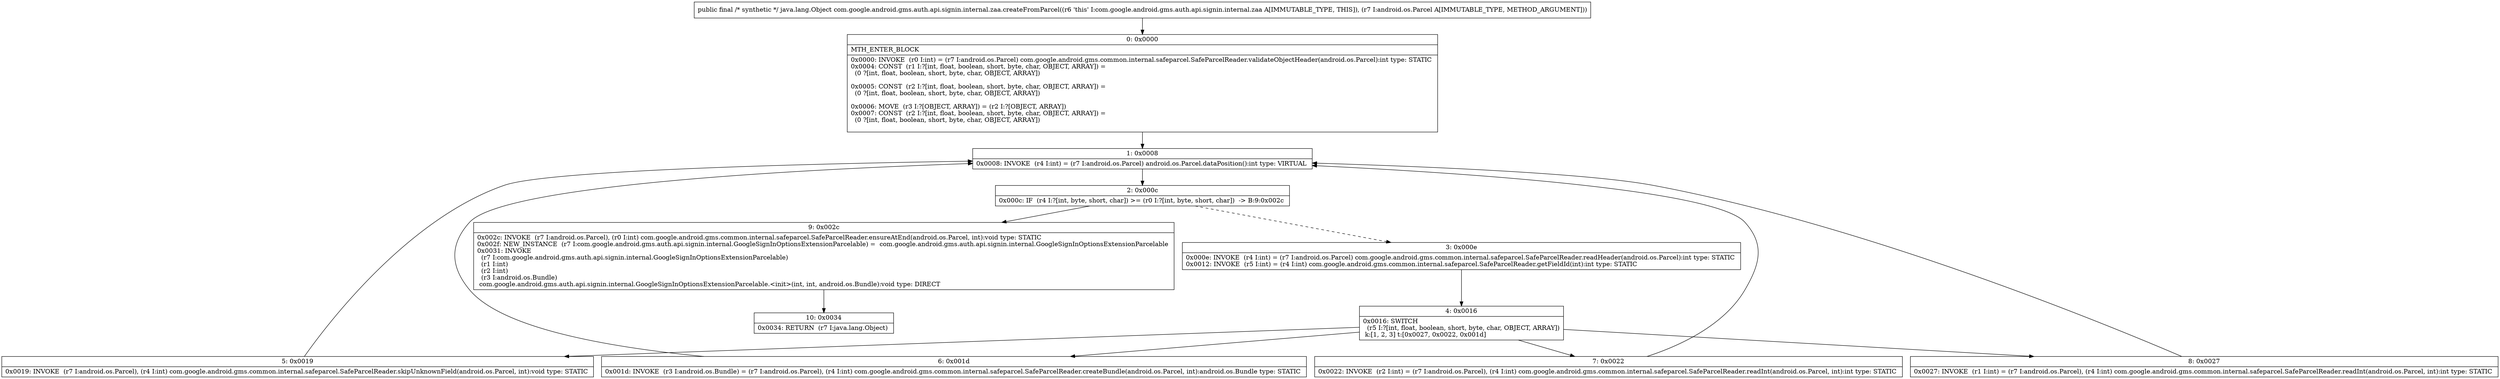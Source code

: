 digraph "CFG forcom.google.android.gms.auth.api.signin.internal.zaa.createFromParcel(Landroid\/os\/Parcel;)Ljava\/lang\/Object;" {
Node_0 [shape=record,label="{0\:\ 0x0000|MTH_ENTER_BLOCK\l|0x0000: INVOKE  (r0 I:int) = (r7 I:android.os.Parcel) com.google.android.gms.common.internal.safeparcel.SafeParcelReader.validateObjectHeader(android.os.Parcel):int type: STATIC \l0x0004: CONST  (r1 I:?[int, float, boolean, short, byte, char, OBJECT, ARRAY]) = \l  (0 ?[int, float, boolean, short, byte, char, OBJECT, ARRAY])\l \l0x0005: CONST  (r2 I:?[int, float, boolean, short, byte, char, OBJECT, ARRAY]) = \l  (0 ?[int, float, boolean, short, byte, char, OBJECT, ARRAY])\l \l0x0006: MOVE  (r3 I:?[OBJECT, ARRAY]) = (r2 I:?[OBJECT, ARRAY]) \l0x0007: CONST  (r2 I:?[int, float, boolean, short, byte, char, OBJECT, ARRAY]) = \l  (0 ?[int, float, boolean, short, byte, char, OBJECT, ARRAY])\l \l}"];
Node_1 [shape=record,label="{1\:\ 0x0008|0x0008: INVOKE  (r4 I:int) = (r7 I:android.os.Parcel) android.os.Parcel.dataPosition():int type: VIRTUAL \l}"];
Node_2 [shape=record,label="{2\:\ 0x000c|0x000c: IF  (r4 I:?[int, byte, short, char]) \>= (r0 I:?[int, byte, short, char])  \-\> B:9:0x002c \l}"];
Node_3 [shape=record,label="{3\:\ 0x000e|0x000e: INVOKE  (r4 I:int) = (r7 I:android.os.Parcel) com.google.android.gms.common.internal.safeparcel.SafeParcelReader.readHeader(android.os.Parcel):int type: STATIC \l0x0012: INVOKE  (r5 I:int) = (r4 I:int) com.google.android.gms.common.internal.safeparcel.SafeParcelReader.getFieldId(int):int type: STATIC \l}"];
Node_4 [shape=record,label="{4\:\ 0x0016|0x0016: SWITCH  \l  (r5 I:?[int, float, boolean, short, byte, char, OBJECT, ARRAY])\l k:[1, 2, 3] t:[0x0027, 0x0022, 0x001d] \l}"];
Node_5 [shape=record,label="{5\:\ 0x0019|0x0019: INVOKE  (r7 I:android.os.Parcel), (r4 I:int) com.google.android.gms.common.internal.safeparcel.SafeParcelReader.skipUnknownField(android.os.Parcel, int):void type: STATIC \l}"];
Node_6 [shape=record,label="{6\:\ 0x001d|0x001d: INVOKE  (r3 I:android.os.Bundle) = (r7 I:android.os.Parcel), (r4 I:int) com.google.android.gms.common.internal.safeparcel.SafeParcelReader.createBundle(android.os.Parcel, int):android.os.Bundle type: STATIC \l}"];
Node_7 [shape=record,label="{7\:\ 0x0022|0x0022: INVOKE  (r2 I:int) = (r7 I:android.os.Parcel), (r4 I:int) com.google.android.gms.common.internal.safeparcel.SafeParcelReader.readInt(android.os.Parcel, int):int type: STATIC \l}"];
Node_8 [shape=record,label="{8\:\ 0x0027|0x0027: INVOKE  (r1 I:int) = (r7 I:android.os.Parcel), (r4 I:int) com.google.android.gms.common.internal.safeparcel.SafeParcelReader.readInt(android.os.Parcel, int):int type: STATIC \l}"];
Node_9 [shape=record,label="{9\:\ 0x002c|0x002c: INVOKE  (r7 I:android.os.Parcel), (r0 I:int) com.google.android.gms.common.internal.safeparcel.SafeParcelReader.ensureAtEnd(android.os.Parcel, int):void type: STATIC \l0x002f: NEW_INSTANCE  (r7 I:com.google.android.gms.auth.api.signin.internal.GoogleSignInOptionsExtensionParcelable) =  com.google.android.gms.auth.api.signin.internal.GoogleSignInOptionsExtensionParcelable \l0x0031: INVOKE  \l  (r7 I:com.google.android.gms.auth.api.signin.internal.GoogleSignInOptionsExtensionParcelable)\l  (r1 I:int)\l  (r2 I:int)\l  (r3 I:android.os.Bundle)\l com.google.android.gms.auth.api.signin.internal.GoogleSignInOptionsExtensionParcelable.\<init\>(int, int, android.os.Bundle):void type: DIRECT \l}"];
Node_10 [shape=record,label="{10\:\ 0x0034|0x0034: RETURN  (r7 I:java.lang.Object) \l}"];
MethodNode[shape=record,label="{public final \/* synthetic *\/ java.lang.Object com.google.android.gms.auth.api.signin.internal.zaa.createFromParcel((r6 'this' I:com.google.android.gms.auth.api.signin.internal.zaa A[IMMUTABLE_TYPE, THIS]), (r7 I:android.os.Parcel A[IMMUTABLE_TYPE, METHOD_ARGUMENT])) }"];
MethodNode -> Node_0;
Node_0 -> Node_1;
Node_1 -> Node_2;
Node_2 -> Node_3[style=dashed];
Node_2 -> Node_9;
Node_3 -> Node_4;
Node_4 -> Node_5;
Node_4 -> Node_6;
Node_4 -> Node_7;
Node_4 -> Node_8;
Node_5 -> Node_1;
Node_6 -> Node_1;
Node_7 -> Node_1;
Node_8 -> Node_1;
Node_9 -> Node_10;
}

